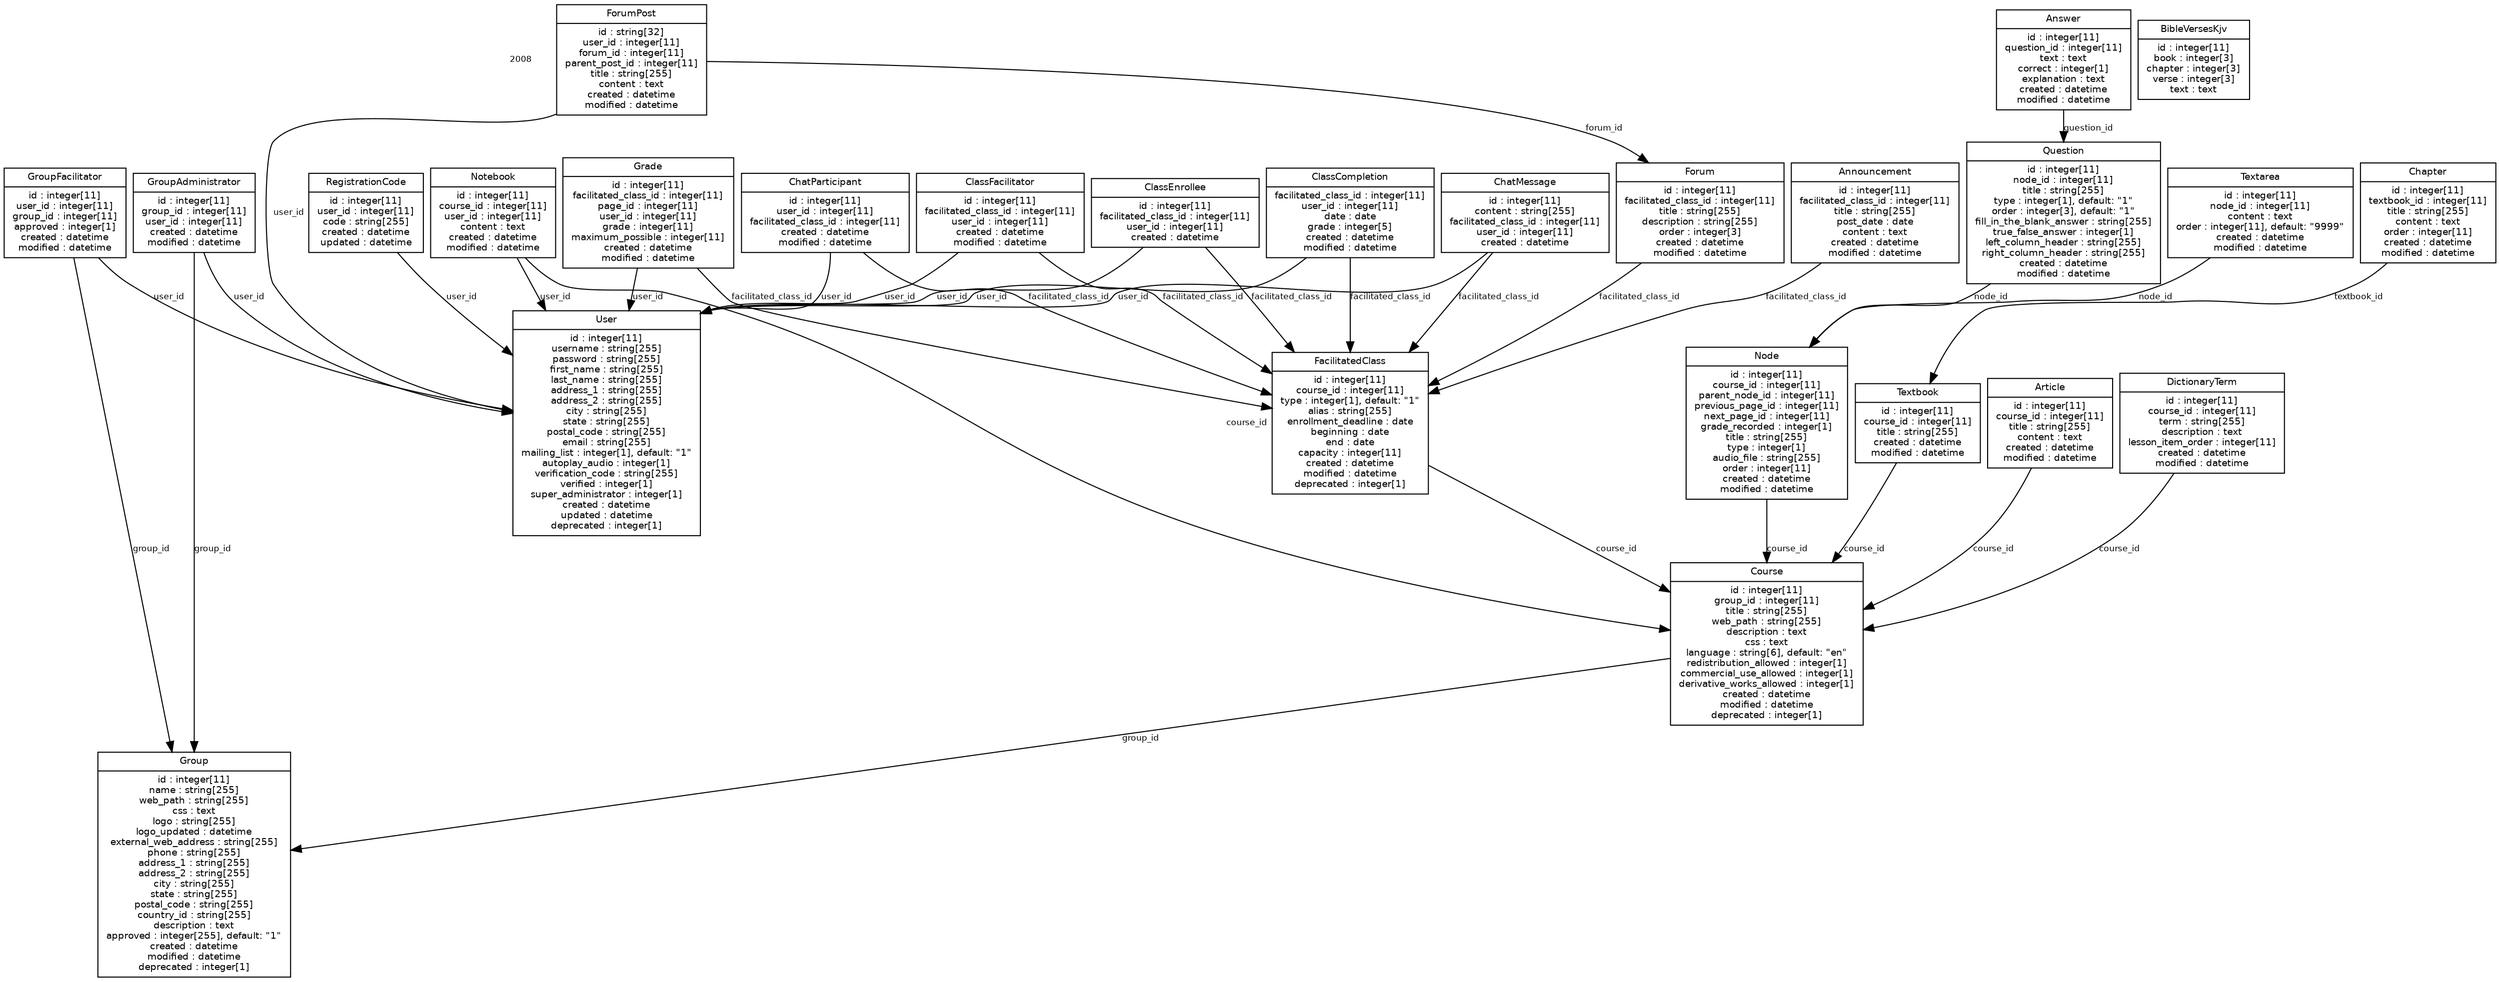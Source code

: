 digraph G {
	overlap=false;
	splines=true;
	node [fontname="Helvetica",fontsize=9];
	edge [fontname="Helvetica",fontsize=8];
	ranksep=0.1;
	nodesep=0.1;
	_schema_info [shape="plaintext", label="2008", fontname="Helvetica",fontsize=8];
	"Announcement" [label="{Announcement|id : integer[11]\nfacilitated_class_id : integer[11]\ntitle : string[255]\npost_date : date\ncontent : text\ncreated : datetime\nmodified : datetime\n}" shape="record"];
	"Answer" [label="{Answer|id : integer[11]\nquestion_id : integer[11]\ntext : text\ncorrect : integer[1]\nexplanation : text\ncreated : datetime\nmodified : datetime\n}" shape="record"];
	"Article" [label="{Article|id : integer[11]\ncourse_id : integer[11]\ntitle : string[255]\ncontent : text\ncreated : datetime\nmodified : datetime\n}" shape="record"];
	"BibleVersesKjv" [label="{BibleVersesKjv|id : integer[11]\nbook : integer[3]\nchapter : integer[3]\nverse : integer[3]\ntext : text\n}" shape="record"];
	"Chapter" [label="{Chapter|id : integer[11]\ntextbook_id : integer[11]\ntitle : string[255]\ncontent : text\norder : integer[11]\ncreated : datetime\nmodified : datetime\n}" shape="record"];
	"ChatMessage" [label="{ChatMessage|id : integer[11]\ncontent : string[255]\nfacilitated_class_id : integer[11]\nuser_id : integer[11]\ncreated : datetime\n}" shape="record"];
	"ChatParticipant" [label="{ChatParticipant|id : integer[11]\nuser_id : integer[11]\nfacilitated_class_id : integer[11]\ncreated : datetime\nmodified : datetime\n}" shape="record"];
	"ClassCompletion" [label="{ClassCompletion|facilitated_class_id : integer[11]\nuser_id : integer[11]\ndate : date\ngrade : integer[5]\ncreated : datetime\nmodified : datetime\n}" shape="record"];
	"ClassEnrollee" [label="{ClassEnrollee|id : integer[11]\nfacilitated_class_id : integer[11]\nuser_id : integer[11]\ncreated : datetime\n}" shape="record"];
	"ClassFacilitator" [label="{ClassFacilitator|id : integer[11]\nfacilitated_class_id : integer[11]\nuser_id : integer[11]\ncreated : datetime\nmodified : datetime\n}" shape="record"];
	"Course" [label="{Course|id : integer[11]\ngroup_id : integer[11]\ntitle : string[255]\nweb_path : string[255]\ndescription : text\ncss : text\nlanguage : string[6], default: \"en\"\nredistribution_allowed : integer[1]\ncommercial_use_allowed : integer[1]\nderivative_works_allowed : integer[1]\ncreated : datetime\nmodified : datetime\ndeprecated : integer[1]\n}" shape="record"];
	"DictionaryTerm" [label="{DictionaryTerm|id : integer[11]\ncourse_id : integer[11]\nterm : string[255]\ndescription : text\nlesson_item_order : integer[11]\ncreated : datetime\nmodified : datetime\n}" shape="record"];
	"FacilitatedClass" [label="{FacilitatedClass|id : integer[11]\ncourse_id : integer[11]\ntype : integer[1], default: \"1\"\nalias : string[255]\nenrollment_deadline : date\nbeginning : date\nend : date\ncapacity : integer[11]\ncreated : datetime\nmodified : datetime\ndeprecated : integer[1]\n}" shape="record"];
	"ForumPost" [label="{ForumPost|id : string[32]\nuser_id : integer[11]\nforum_id : integer[11]\nparent_post_id : integer[11]\ntitle : string[255]\ncontent : text\ncreated : datetime\nmodified : datetime\n}" shape="record"];
	"Forum" [label="{Forum|id : integer[11]\nfacilitated_class_id : integer[11]\ntitle : string[255]\ndescription : string[255]\norder : integer[3]\ncreated : datetime\nmodified : datetime\n}" shape="record"];
	"Grade" [label="{Grade|id : integer[11]\nfacilitated_class_id : integer[11]\npage_id : integer[11]\nuser_id : integer[11]\ngrade : integer[11]\nmaximum_possible : integer[11]\ncreated : datetime\nmodified : datetime\n}" shape="record"];
	"GroupAdministrator" [label="{GroupAdministrator|id : integer[11]\ngroup_id : integer[11]\nuser_id : integer[11]\ncreated : datetime\nmodified : datetime\n}" shape="record"];
	"GroupFacilitator" [label="{GroupFacilitator|id : integer[11]\nuser_id : integer[11]\ngroup_id : integer[11]\napproved : integer[1]\ncreated : datetime\nmodified : datetime\n}" shape="record"];
	"Group" [label="{Group|id : integer[11]\nname : string[255]\nweb_path : string[255]\ncss : text\nlogo : string[255]\nlogo_updated : datetime\nexternal_web_address : string[255]\nphone : string[255]\naddress_1 : string[255]\naddress_2 : string[255]\ncity : string[255]\nstate : string[255]\npostal_code : string[255]\ncountry_id : string[255]\ndescription : text\napproved : integer[255], default: \"1\"\ncreated : datetime\nmodified : datetime\ndeprecated : integer[1]\n}" shape="record"];
	"Node" [label="{Node|id : integer[11]\ncourse_id : integer[11]\nparent_node_id : integer[11]\nprevious_page_id : integer[11]\nnext_page_id : integer[11]\ngrade_recorded : integer[1]\ntitle : string[255]\ntype : integer[1]\naudio_file : string[255]\norder : integer[11]\ncreated : datetime\nmodified : datetime\n}" shape="record"];
	"Notebook" [label="{Notebook|id : integer[11]\ncourse_id : integer[11]\nuser_id : integer[11]\ncontent : text\ncreated : datetime\nmodified : datetime\n}" shape="record"];
	"Question" [label="{Question|id : integer[11]\nnode_id : integer[11]\ntitle : string[255]\ntype : integer[1], default: \"1\"\norder : integer[3], default: \"1\"\nfill_in_the_blank_answer : string[255]\ntrue_false_answer : integer[1]\nleft_column_header : string[255]\nright_column_header : string[255]\ncreated : datetime\nmodified : datetime\n}" shape="record"];
	"RegistrationCode" [label="{RegistrationCode|id : integer[11]\nuser_id : integer[11]\ncode : string[255]\ncreated : datetime\nupdated : datetime\n}" shape="record"];
	"Textarea" [label="{Textarea|id : integer[11]\nnode_id : integer[11]\ncontent : text\norder : integer[11], default: \"9999\"\ncreated : datetime\nmodified : datetime\n}" shape="record"];
	"Textbook" [label="{Textbook|id : integer[11]\ncourse_id : integer[11]\ntitle : string[255]\ncreated : datetime\nmodified : datetime\n}" shape="record"];
	"User" [label="{User|id : integer[11]\nusername : string[255]\npassword : string[255]\nfirst_name : string[255]\nlast_name : string[255]\naddress_1 : string[255]\naddress_2 : string[255]\ncity : string[255]\nstate : string[255]\npostal_code : string[255]\nemail : string[255]\nmailing_list : integer[1], default: \"1\"\nautoplay_audio : integer[1]\nverification_code : string[255]\nverified : integer[1]\nsuper_administrator : integer[1]\ncreated : datetime\nupdated : datetime\ndeprecated : integer[1]\n}" shape="record"];
	"Announcement" -> "FacilitatedClass" [label="facilitated_class_id"]
	"Answer" -> "Question" [label="question_id"]
	"Article" -> "Course" [label="course_id"]
	"Chapter" -> "Textbook" [label="textbook_id"]
	"ChatMessage" -> "FacilitatedClass" [label="facilitated_class_id"]
	"ChatMessage" -> "User" [label="user_id"]
	"ChatParticipant" -> "User" [label="user_id"]
	"ChatParticipant" -> "FacilitatedClass" [label="facilitated_class_id"]
	"ClassCompletion" -> "FacilitatedClass" [label="facilitated_class_id"]
	"ClassCompletion" -> "User" [label="user_id"]
	"ClassEnrollee" -> "FacilitatedClass" [label="facilitated_class_id"]
	"ClassEnrollee" -> "User" [label="user_id"]
	"ClassFacilitator" -> "FacilitatedClass" [label="facilitated_class_id"]
	"ClassFacilitator" -> "User" [label="user_id"]
	"Course" -> "Group" [label="group_id"]
	"DictionaryTerm" -> "Course" [label="course_id"]
	"FacilitatedClass" -> "Course" [label="course_id"]
	"ForumPost" -> "User" [label="user_id"]
	"ForumPost" -> "Forum" [label="forum_id"]
	"Forum" -> "FacilitatedClass" [label="facilitated_class_id"]
	"Grade" -> "FacilitatedClass" [label="facilitated_class_id"]
	"Grade" -> "User" [label="user_id"]
	"GroupAdministrator" -> "Group" [label="group_id"]
	"GroupAdministrator" -> "User" [label="user_id"]
	"GroupFacilitator" -> "User" [label="user_id"]
	"GroupFacilitator" -> "Group" [label="group_id"]
	"Node" -> "Course" [label="course_id"]
	"Notebook" -> "Course" [label="course_id"]
	"Notebook" -> "User" [label="user_id"]
	"Question" -> "Node" [label="node_id"]
	"RegistrationCode" -> "User" [label="user_id"]
	"Textarea" -> "Node" [label="node_id"]
	"Textbook" -> "Course" [label="course_id"]
}

